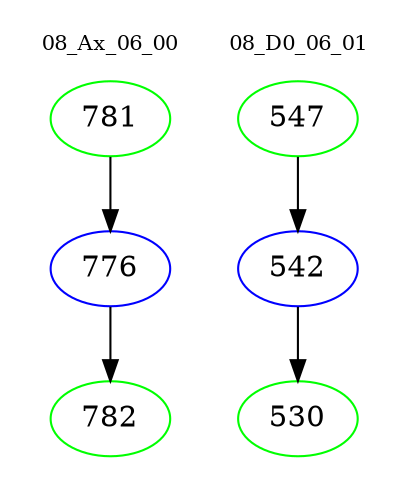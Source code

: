 digraph{
subgraph cluster_0 {
color = white
label = "08_Ax_06_00";
fontsize=10;
T0_781 [label="781", color="green"]
T0_781 -> T0_776 [color="black"]
T0_776 [label="776", color="blue"]
T0_776 -> T0_782 [color="black"]
T0_782 [label="782", color="green"]
}
subgraph cluster_1 {
color = white
label = "08_D0_06_01";
fontsize=10;
T1_547 [label="547", color="green"]
T1_547 -> T1_542 [color="black"]
T1_542 [label="542", color="blue"]
T1_542 -> T1_530 [color="black"]
T1_530 [label="530", color="green"]
}
}
